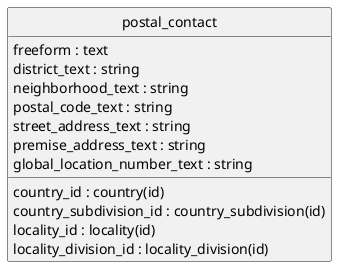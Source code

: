 @startuml uml
skinparam monochrome true
skinparam linetype ortho
hide circle

entity postal_contact {
  freeform : text
  country_id : country(id)
  country_subdivision_id : country_subdivision(id)
  district_text : string
  locality_id : locality(id)
  locality_division_id : locality_division(id)
  neighborhood_text : string
  postal_code_text : string
  street_address_text : string
  premise_address_text : string
  global_location_number_text : string
}

@enduml
